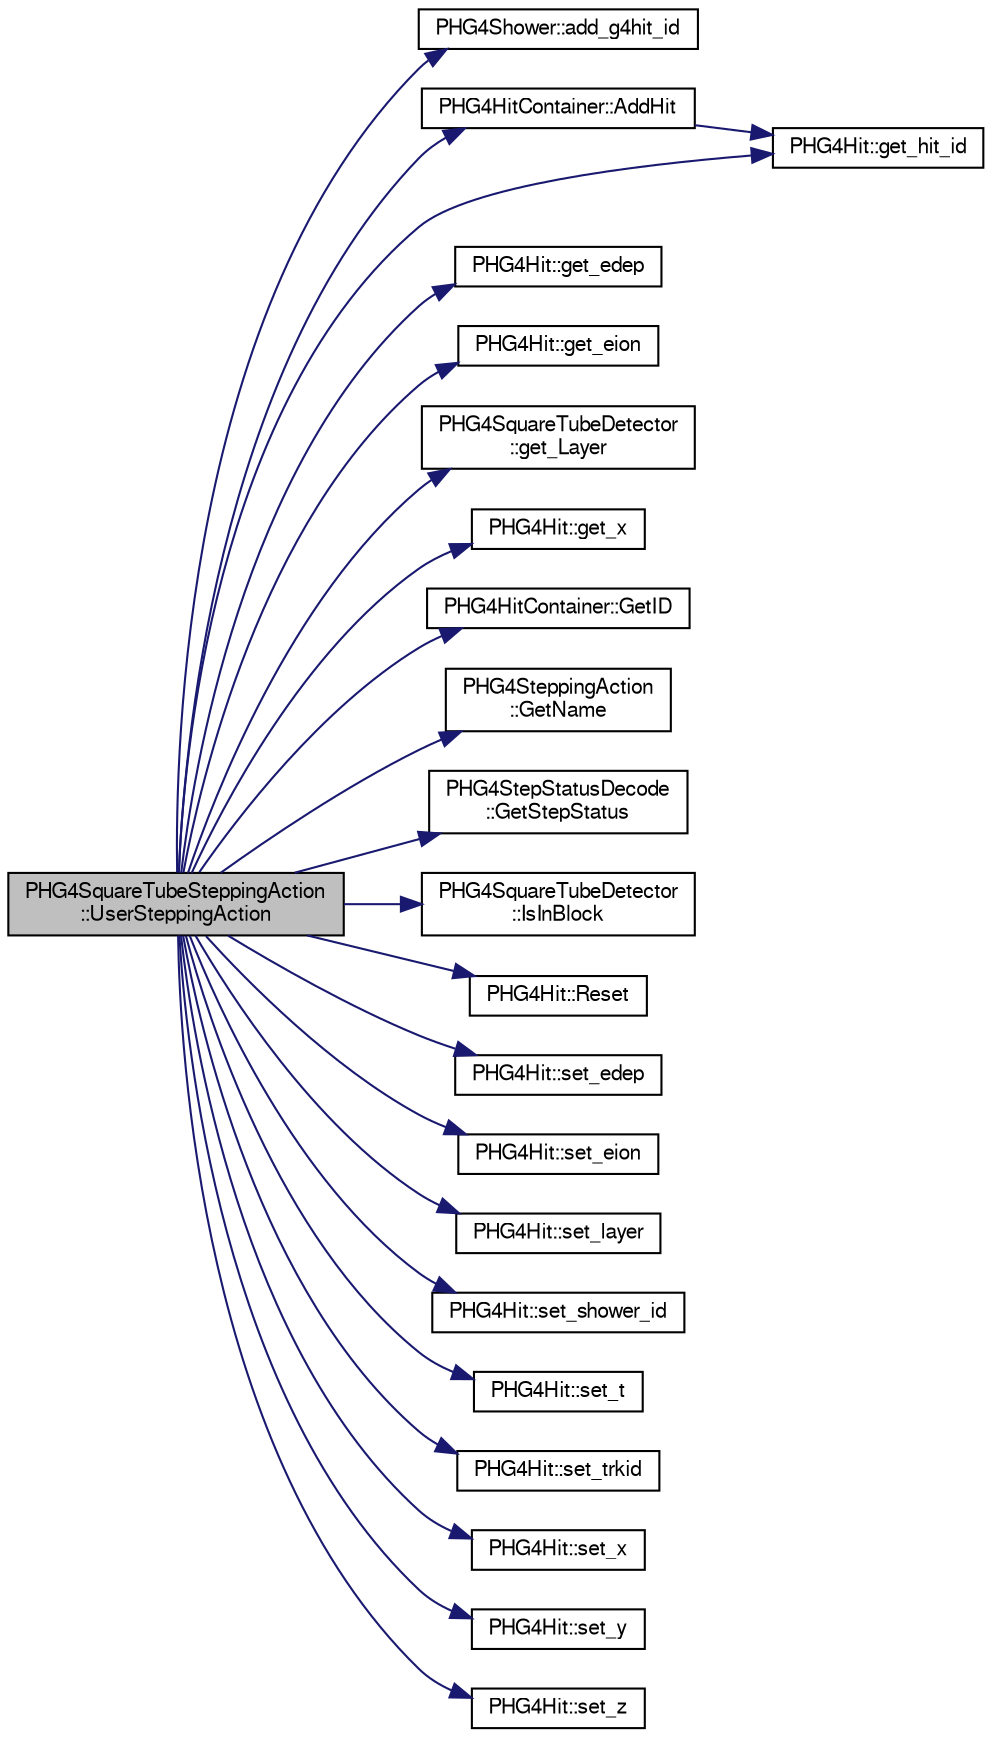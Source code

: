 digraph "PHG4SquareTubeSteppingAction::UserSteppingAction"
{
  bgcolor="transparent";
  edge [fontname="FreeSans",fontsize="10",labelfontname="FreeSans",labelfontsize="10"];
  node [fontname="FreeSans",fontsize="10",shape=record];
  rankdir="LR";
  Node1 [label="PHG4SquareTubeSteppingAction\l::UserSteppingAction",height=0.2,width=0.4,color="black", fillcolor="grey75", style="filled" fontcolor="black"];
  Node1 -> Node2 [color="midnightblue",fontsize="10",style="solid",fontname="FreeSans"];
  Node2 [label="PHG4Shower::add_g4hit_id",height=0.2,width=0.4,color="black",URL="$db/d88/classPHG4Shower.html#aff36d66ca2bfafcb3528d98960fb89c4"];
  Node1 -> Node3 [color="midnightblue",fontsize="10",style="solid",fontname="FreeSans"];
  Node3 [label="PHG4HitContainer::AddHit",height=0.2,width=0.4,color="black",URL="$d4/d30/classPHG4HitContainer.html#a4df3ca68ecff69c9d7976b84fcc82e93"];
  Node3 -> Node4 [color="midnightblue",fontsize="10",style="solid",fontname="FreeSans"];
  Node4 [label="PHG4Hit::get_hit_id",height=0.2,width=0.4,color="black",URL="$d3/d9e/classPHG4Hit.html#acea6b2f3763d899e4de3765b9b5c6e51"];
  Node1 -> Node5 [color="midnightblue",fontsize="10",style="solid",fontname="FreeSans"];
  Node5 [label="PHG4Hit::get_edep",height=0.2,width=0.4,color="black",URL="$d3/d9e/classPHG4Hit.html#a299edb9d0b140d0456f8bfecdf9cac56"];
  Node1 -> Node6 [color="midnightblue",fontsize="10",style="solid",fontname="FreeSans"];
  Node6 [label="PHG4Hit::get_eion",height=0.2,width=0.4,color="black",URL="$d3/d9e/classPHG4Hit.html#ab8db2cb7bc978a58777600b2bd7a22ac"];
  Node1 -> Node4 [color="midnightblue",fontsize="10",style="solid",fontname="FreeSans"];
  Node1 -> Node7 [color="midnightblue",fontsize="10",style="solid",fontname="FreeSans"];
  Node7 [label="PHG4SquareTubeDetector\l::get_Layer",height=0.2,width=0.4,color="black",URL="$d9/d87/classPHG4SquareTubeDetector.html#ab7b83d5553c5b1f7401e21a5bcabd2d9"];
  Node1 -> Node8 [color="midnightblue",fontsize="10",style="solid",fontname="FreeSans"];
  Node8 [label="PHG4Hit::get_x",height=0.2,width=0.4,color="black",URL="$d3/d9e/classPHG4Hit.html#a69cc7aee827e3da7cf86e87418f9211b"];
  Node1 -> Node9 [color="midnightblue",fontsize="10",style="solid",fontname="FreeSans"];
  Node9 [label="PHG4HitContainer::GetID",height=0.2,width=0.4,color="black",URL="$d4/d30/classPHG4HitContainer.html#a5073671e6d35969dc3d421e2278229af"];
  Node1 -> Node10 [color="midnightblue",fontsize="10",style="solid",fontname="FreeSans"];
  Node10 [label="PHG4SteppingAction\l::GetName",height=0.2,width=0.4,color="black",URL="$df/d3f/classPHG4SteppingAction.html#a88ff50956245a2b72d459bad2004e1ca"];
  Node1 -> Node11 [color="midnightblue",fontsize="10",style="solid",fontname="FreeSans"];
  Node11 [label="PHG4StepStatusDecode\l::GetStepStatus",height=0.2,width=0.4,color="black",URL="$d2/df6/namespacePHG4StepStatusDecode.html#aeadff043ba4ca96f6011a5a8d7e803bf"];
  Node1 -> Node12 [color="midnightblue",fontsize="10",style="solid",fontname="FreeSans"];
  Node12 [label="PHG4SquareTubeDetector\l::IsInBlock",height=0.2,width=0.4,color="black",URL="$d9/d87/classPHG4SquareTubeDetector.html#a950e64ea7d2c7061f5c6c317659d3906"];
  Node1 -> Node13 [color="midnightblue",fontsize="10",style="solid",fontname="FreeSans"];
  Node13 [label="PHG4Hit::Reset",height=0.2,width=0.4,color="black",URL="$d3/d9e/classPHG4Hit.html#a73b21baa3e6de2ae4c8101ca5293a9ed",tooltip="Clear Event. "];
  Node1 -> Node14 [color="midnightblue",fontsize="10",style="solid",fontname="FreeSans"];
  Node14 [label="PHG4Hit::set_edep",height=0.2,width=0.4,color="black",URL="$d3/d9e/classPHG4Hit.html#ad97bbe7fcf81822a93654afe0e540143"];
  Node1 -> Node15 [color="midnightblue",fontsize="10",style="solid",fontname="FreeSans"];
  Node15 [label="PHG4Hit::set_eion",height=0.2,width=0.4,color="black",URL="$d3/d9e/classPHG4Hit.html#a65d6d5bfd2a9e6fe2392fc57ac6c57d0"];
  Node1 -> Node16 [color="midnightblue",fontsize="10",style="solid",fontname="FreeSans"];
  Node16 [label="PHG4Hit::set_layer",height=0.2,width=0.4,color="black",URL="$d3/d9e/classPHG4Hit.html#a164f860f2c74482d5d26c220f19be1f1"];
  Node1 -> Node17 [color="midnightblue",fontsize="10",style="solid",fontname="FreeSans"];
  Node17 [label="PHG4Hit::set_shower_id",height=0.2,width=0.4,color="black",URL="$d3/d9e/classPHG4Hit.html#a3bd1d01f13031802bc9956609c416a46"];
  Node1 -> Node18 [color="midnightblue",fontsize="10",style="solid",fontname="FreeSans"];
  Node18 [label="PHG4Hit::set_t",height=0.2,width=0.4,color="black",URL="$d3/d9e/classPHG4Hit.html#a5cced855d1a85cb380f993417f1e5b1a"];
  Node1 -> Node19 [color="midnightblue",fontsize="10",style="solid",fontname="FreeSans"];
  Node19 [label="PHG4Hit::set_trkid",height=0.2,width=0.4,color="black",URL="$d3/d9e/classPHG4Hit.html#ac4e7f18a0d54ec275128651928e69531"];
  Node1 -> Node20 [color="midnightblue",fontsize="10",style="solid",fontname="FreeSans"];
  Node20 [label="PHG4Hit::set_x",height=0.2,width=0.4,color="black",URL="$d3/d9e/classPHG4Hit.html#aa91398b4546e9d099443217e1577f79b"];
  Node1 -> Node21 [color="midnightblue",fontsize="10",style="solid",fontname="FreeSans"];
  Node21 [label="PHG4Hit::set_y",height=0.2,width=0.4,color="black",URL="$d3/d9e/classPHG4Hit.html#a3ab7971f354374b005f9a11fd761b53e"];
  Node1 -> Node22 [color="midnightblue",fontsize="10",style="solid",fontname="FreeSans"];
  Node22 [label="PHG4Hit::set_z",height=0.2,width=0.4,color="black",URL="$d3/d9e/classPHG4Hit.html#a896d7a45139f9cbc2e429127baa61715"];
}
